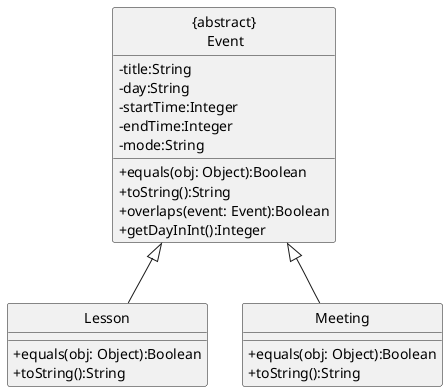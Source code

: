 @startuml
hide circle
skinparam classAttributeIconSize 0

class "{abstract}\n Event" {
    -title:String
    -day:String
    -startTime:Integer
    -endTime:Integer
    -mode:String
    +equals(obj: Object):Boolean
    +toString():String
    +overlaps(event: Event):Boolean
    +getDayInInt():Integer
}

class Lesson {
    +equals(obj: Object):Boolean
    +toString():String
}

class Meeting {
    +equals(obj: Object):Boolean
    +toString():String
}


Lesson -up-|> "{abstract}\n Event"
Meeting -up-|> "{abstract}\n Event"

@enduml